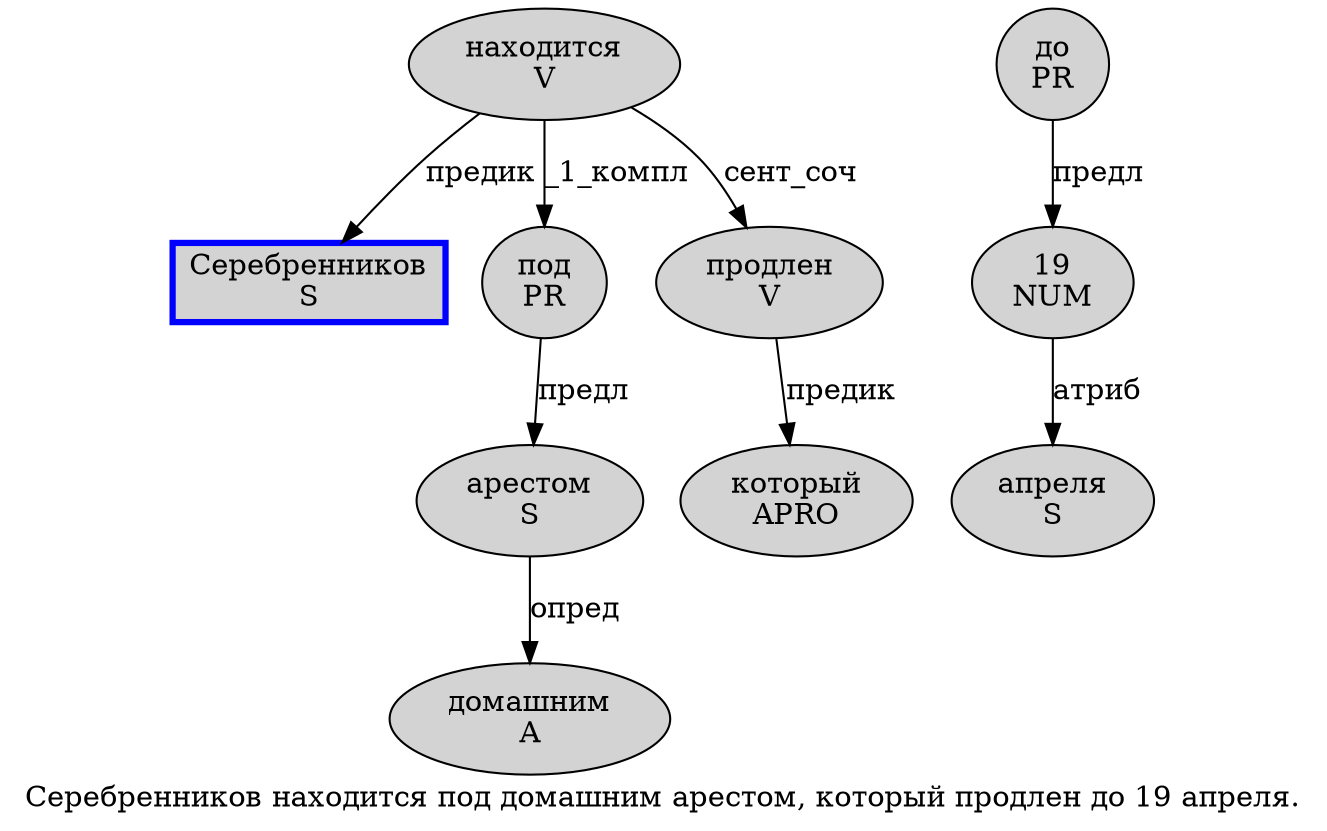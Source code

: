 digraph SENTENCE_546 {
	graph [label="Серебренников находится под домашним арестом, который продлен до 19 апреля."]
	node [style=filled]
		0 [label="Серебренников
S" color=blue fillcolor=lightgray penwidth=3 shape=box]
		1 [label="находится
V" color="" fillcolor=lightgray penwidth=1 shape=ellipse]
		2 [label="под
PR" color="" fillcolor=lightgray penwidth=1 shape=ellipse]
		3 [label="домашним
A" color="" fillcolor=lightgray penwidth=1 shape=ellipse]
		4 [label="арестом
S" color="" fillcolor=lightgray penwidth=1 shape=ellipse]
		6 [label="который
APRO" color="" fillcolor=lightgray penwidth=1 shape=ellipse]
		7 [label="продлен
V" color="" fillcolor=lightgray penwidth=1 shape=ellipse]
		8 [label="до
PR" color="" fillcolor=lightgray penwidth=1 shape=ellipse]
		9 [label="19
NUM" color="" fillcolor=lightgray penwidth=1 shape=ellipse]
		10 [label="апреля
S" color="" fillcolor=lightgray penwidth=1 shape=ellipse]
			4 -> 3 [label="опред"]
			7 -> 6 [label="предик"]
			8 -> 9 [label="предл"]
			9 -> 10 [label="атриб"]
			1 -> 0 [label="предик"]
			1 -> 2 [label="_1_компл"]
			1 -> 7 [label="сент_соч"]
			2 -> 4 [label="предл"]
}